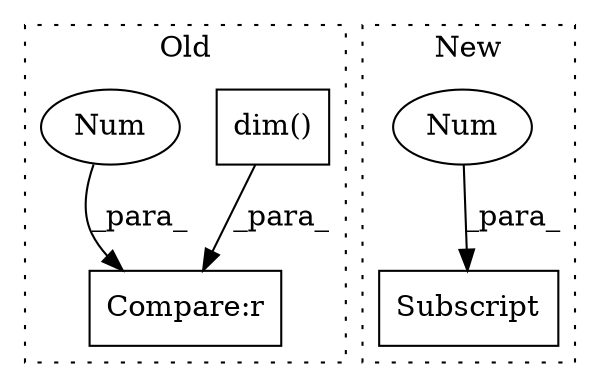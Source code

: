 digraph G {
subgraph cluster0 {
1 [label="dim()" a="75" s="4238" l="17" shape="box"];
4 [label="Compare:r" a="40" s="4238" l="22" shape="box"];
5 [label="Num" a="76" s="4259" l="1" shape="ellipse"];
label = "Old";
style="dotted";
}
subgraph cluster1 {
2 [label="Subscript" a="63" s="13640,0" l="15,0" shape="box"];
3 [label="Num" a="76" s="13652" l="2" shape="ellipse"];
label = "New";
style="dotted";
}
1 -> 4 [label="_para_"];
3 -> 2 [label="_para_"];
5 -> 4 [label="_para_"];
}
